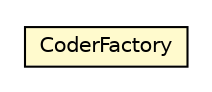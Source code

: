 #!/usr/local/bin/dot
#
# Class diagram 
# Generated by UMLGraph version R5_6-24-gf6e263 (http://www.umlgraph.org/)
#

digraph G {
	edge [fontname="Helvetica",fontsize=10,labelfontname="Helvetica",labelfontsize=10];
	node [fontname="Helvetica",fontsize=10,shape=plaintext];
	nodesep=0.25;
	ranksep=0.5;
	// org.universAAL.lddi.lib.ieeex73std.org.bn.CoderFactory
	c107711 [label=<<table title="org.universAAL.lddi.lib.ieeex73std.org.bn.CoderFactory" border="0" cellborder="1" cellspacing="0" cellpadding="2" port="p" bgcolor="lemonChiffon" href="./CoderFactory.html">
		<tr><td><table border="0" cellspacing="0" cellpadding="1">
<tr><td align="center" balign="center"> CoderFactory </td></tr>
		</table></td></tr>
		</table>>, URL="./CoderFactory.html", fontname="Helvetica", fontcolor="black", fontsize=10.0];
}

